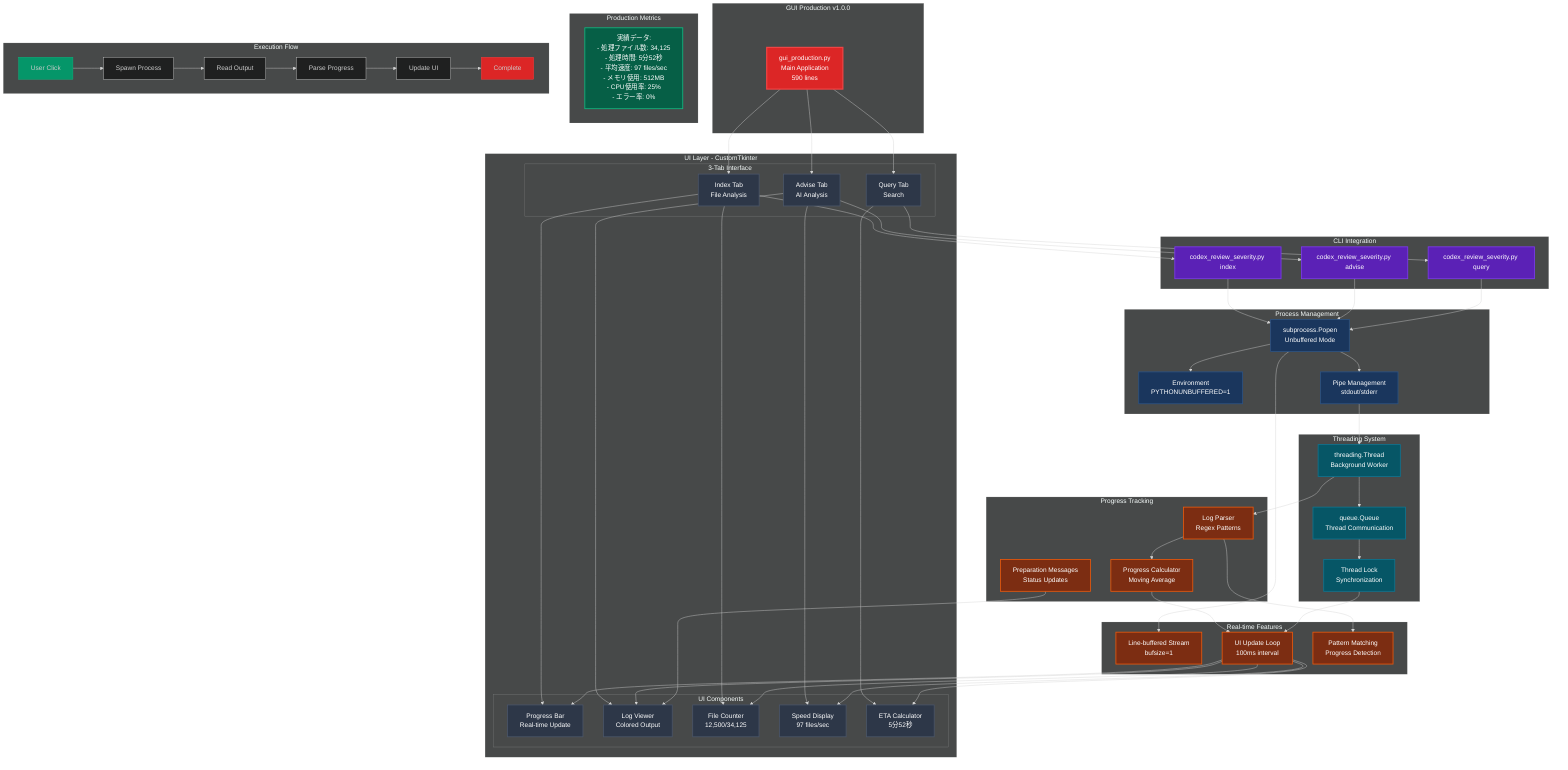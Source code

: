 %%{init: {'theme':'dark'}}%%
graph TB
    %% BugSearch2 GUI Production v1.0.0 Architecture
    %% Created: 2025-10-21
    %% Author: KEIEI.NET INC.

    subgraph "GUI Production v1.0.0"
        GUI[gui_production.py<br/>Main Application<br/>590 lines]
    end

    subgraph "UI Layer - CustomTkinter"
        subgraph "3-Tab Interface"
            TAB1[Index Tab<br/>File Analysis]
            TAB2[Advise Tab<br/>AI Analysis]
            TAB3[Query Tab<br/>Search]
        end

        subgraph "UI Components"
            PROG[Progress Bar<br/>Real-time Update]
            LOG[Log Viewer<br/>Colored Output]
            COUNT[File Counter<br/>12,500/34,125]
            SPEED[Speed Display<br/>97 files/sec]
            ETA[ETA Calculator<br/>5分52秒]
        end
    end

    subgraph "Process Management"
        PROC[subprocess.Popen<br/>Unbuffered Mode]
        ENV[Environment<br/>PYTHONUNBUFFERED=1]
        PIPE[Pipe Management<br/>stdout/stderr]
    end

    subgraph "Threading System"
        THREAD[threading.Thread<br/>Background Worker]
        QUEUE[queue.Queue<br/>Thread Communication]
        LOCK[Thread Lock<br/>Synchronization]
    end

    subgraph "Progress Tracking"
        PARSE[Log Parser<br/>Regex Patterns]
        CALC[Progress Calculator<br/>Moving Average]
        MSG[Preparation Messages<br/>Status Updates]
    end

    subgraph "CLI Integration"
        INDEX_CMD[codex_review_severity.py index]
        ADVISE_CMD[codex_review_severity.py advise]
        QUERY_CMD[codex_review_severity.py query]
    end

    subgraph "Real-time Features"
        STREAM[Line-buffered Stream<br/>bufsize=1]
        UPDATE[UI Update Loop<br/>100ms interval]
        REGEX[Pattern Matching<br/>Progress Detection]
    end

    %% Connections
    GUI --> TAB1
    GUI --> TAB2
    GUI --> TAB3

    TAB1 --> INDEX_CMD
    TAB2 --> ADVISE_CMD
    TAB3 --> QUERY_CMD

    TAB1 --> PROG
    TAB1 --> COUNT
    TAB2 --> LOG
    TAB2 --> SPEED
    TAB3 --> ETA

    INDEX_CMD --> PROC
    ADVISE_CMD --> PROC
    QUERY_CMD --> PROC

    PROC --> ENV
    PROC --> PIPE
    PROC --> STREAM

    PIPE --> THREAD
    THREAD --> QUEUE
    THREAD --> PARSE

    PARSE --> REGEX
    PARSE --> CALC
    CALC --> UPDATE

    UPDATE --> PROG
    UPDATE --> COUNT
    UPDATE --> SPEED
    UPDATE --> ETA
    UPDATE --> LOG

    QUEUE --> LOCK
    LOCK --> UPDATE

    MSG --> LOG

    %% Performance Box
    subgraph "Production Metrics"
        METRICS["""
        実績データ:
        - 処理ファイル数: 34,125
        - 処理時間: 5分52秒
        - 平均速度: 97 files/sec
        - メモリ使用: 512MB
        - CPU使用率: 25%
        - エラー率: 0%
        """]
    end

    %% Styling
    classDef main fill:#dc2626,stroke:#ef4444,stroke-width:3px,color:#fff
    classDef ui fill:#2d3748,stroke:#4a5568,stroke-width:2px,color:#fff
    classDef process fill:#1a365d,stroke:#2c5282,stroke-width:2px,color:#fff
    classDef thread fill:#065666,stroke:#0e7490,stroke-width:2px,color:#fff
    classDef cli fill:#5b21b6,stroke:#7c3aed,stroke-width:2px,color:#fff
    classDef realtime fill:#7c2d12,stroke:#ea580c,stroke-width:2px,color:#fff
    classDef metrics fill:#065f46,stroke:#10b981,stroke-width:2px,color:#fff

    class GUI main
    class TAB1,TAB2,TAB3,PROG,LOG,COUNT,SPEED,ETA ui
    class PROC,ENV,PIPE process
    class THREAD,QUEUE,LOCK thread
    class INDEX_CMD,ADVISE_CMD,QUERY_CMD cli
    class STREAM,UPDATE,REGEX,PARSE,CALC,MSG realtime
    class METRICS metrics

    %% Sequence Flow
    subgraph "Execution Flow"
        direction LR
        START[User Click] --> SPAWN[Spawn Process]
        SPAWN --> READ[Read Output]
        READ --> PARSER[Parse Progress]
        PARSER --> DISPLAY[Update UI]
        DISPLAY --> COMPLETE[Complete]
    end

    style START fill:#059669,stroke:#10b981
    style COMPLETE fill:#dc2626,stroke:#ef4444